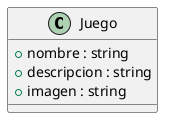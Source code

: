@startuml
class Juego {
    + nombre : string
    + descripcion : string
    + imagen : string
}
@enduml
